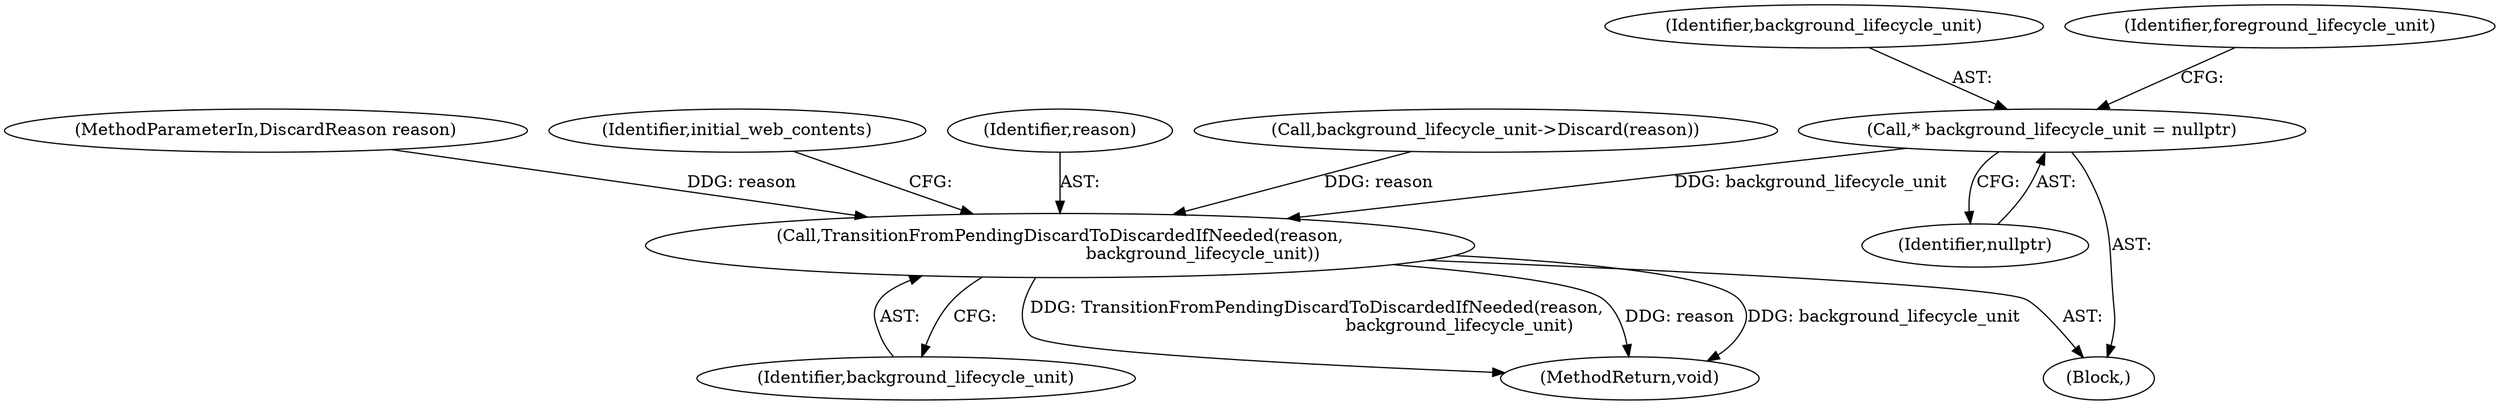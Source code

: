 digraph "0_Chrome_7394cf6f43d7a86630d3eb1c728fd63c621b5530_9@pointer" {
"1000105" [label="(Call,* background_lifecycle_unit = nullptr)"];
"1000131" [label="(Call,TransitionFromPendingDiscardToDiscardedIfNeeded(reason,\n                                                     background_lifecycle_unit))"];
"1000106" [label="(Identifier,background_lifecycle_unit)"];
"1000110" [label="(Identifier,foreground_lifecycle_unit)"];
"1000105" [label="(Call,* background_lifecycle_unit = nullptr)"];
"1000131" [label="(Call,TransitionFromPendingDiscardToDiscardedIfNeeded(reason,\n                                                     background_lifecycle_unit))"];
"1000102" [label="(MethodParameterIn,DiscardReason reason)"];
"1000135" [label="(Identifier,initial_web_contents)"];
"1000132" [label="(Identifier,reason)"];
"1000107" [label="(Identifier,nullptr)"];
"1000133" [label="(Identifier,background_lifecycle_unit)"];
"1000103" [label="(Block,)"];
"1000151" [label="(MethodReturn,void)"];
"1000126" [label="(Call,background_lifecycle_unit->Discard(reason))"];
"1000105" -> "1000103"  [label="AST: "];
"1000105" -> "1000107"  [label="CFG: "];
"1000106" -> "1000105"  [label="AST: "];
"1000107" -> "1000105"  [label="AST: "];
"1000110" -> "1000105"  [label="CFG: "];
"1000105" -> "1000131"  [label="DDG: background_lifecycle_unit"];
"1000131" -> "1000103"  [label="AST: "];
"1000131" -> "1000133"  [label="CFG: "];
"1000132" -> "1000131"  [label="AST: "];
"1000133" -> "1000131"  [label="AST: "];
"1000135" -> "1000131"  [label="CFG: "];
"1000131" -> "1000151"  [label="DDG: TransitionFromPendingDiscardToDiscardedIfNeeded(reason,\n                                                     background_lifecycle_unit)"];
"1000131" -> "1000151"  [label="DDG: reason"];
"1000131" -> "1000151"  [label="DDG: background_lifecycle_unit"];
"1000126" -> "1000131"  [label="DDG: reason"];
"1000102" -> "1000131"  [label="DDG: reason"];
}
